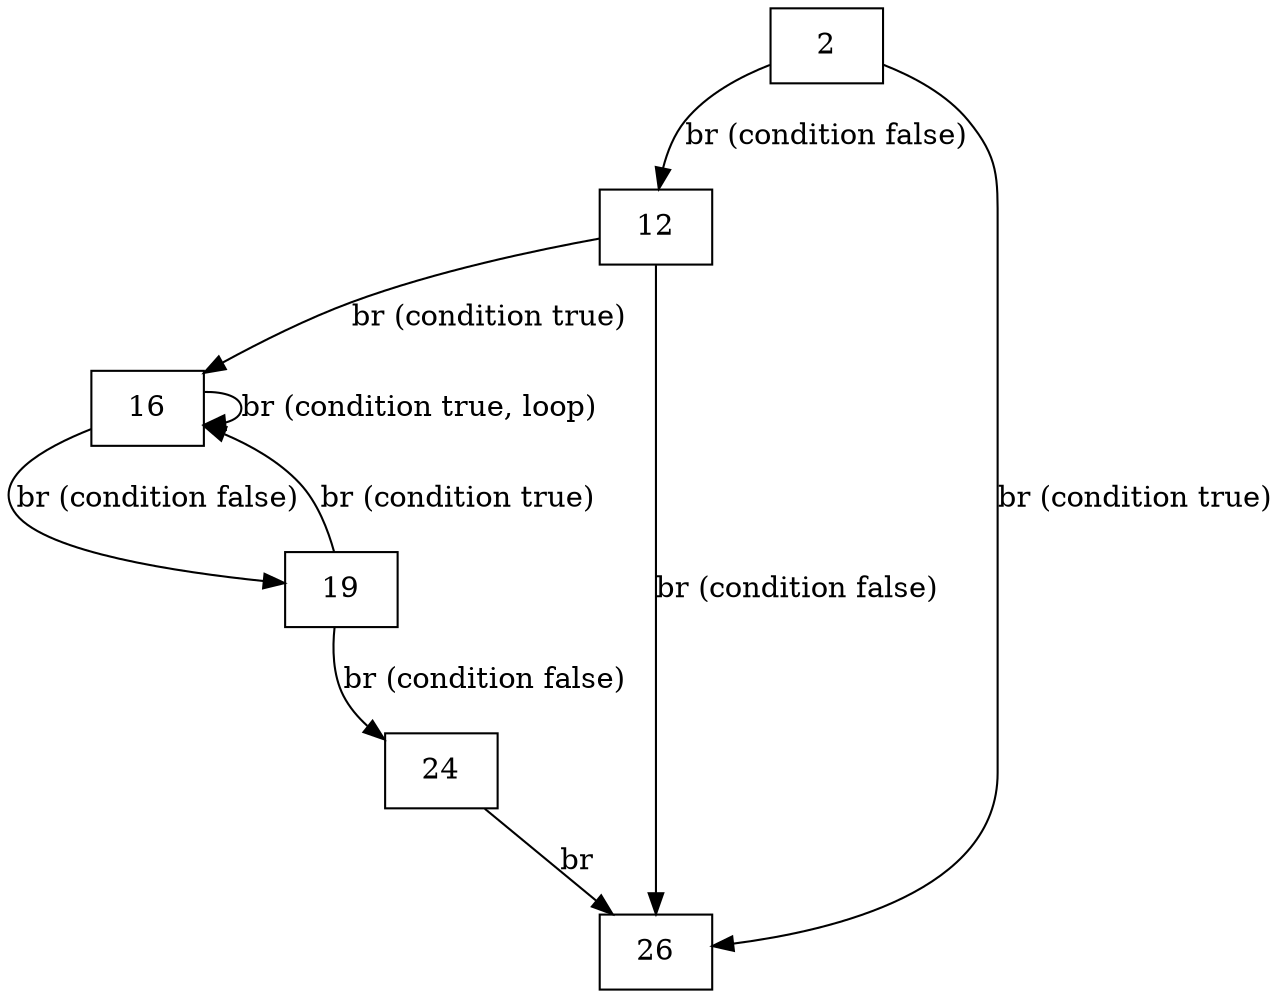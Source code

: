 digraph CFG {
    node[shape=box];

    label_2[label="2"];
    label_12[label="12"];
    label_16[label="16"];
    label_19[label="19"];
    label_24[label="24"];
    label_26[label="26"];

    label_2 -> label_12[label="br (condition false)"];
    label_2 -> label_26[label="br (condition true)"];

    label_12 -> label_16[label="br (condition true)"];
    label_12 -> label_26[label="br (condition false)"];

    label_16 -> label_19[label="br (condition false)"];
    label_16 -> label_16[label="br (condition true, loop)"];

    label_19 -> label_16[label="br (condition true)"];
    label_19 -> label_24[label="br (condition false)"];

    label_24 -> label_26[label="br"];
}